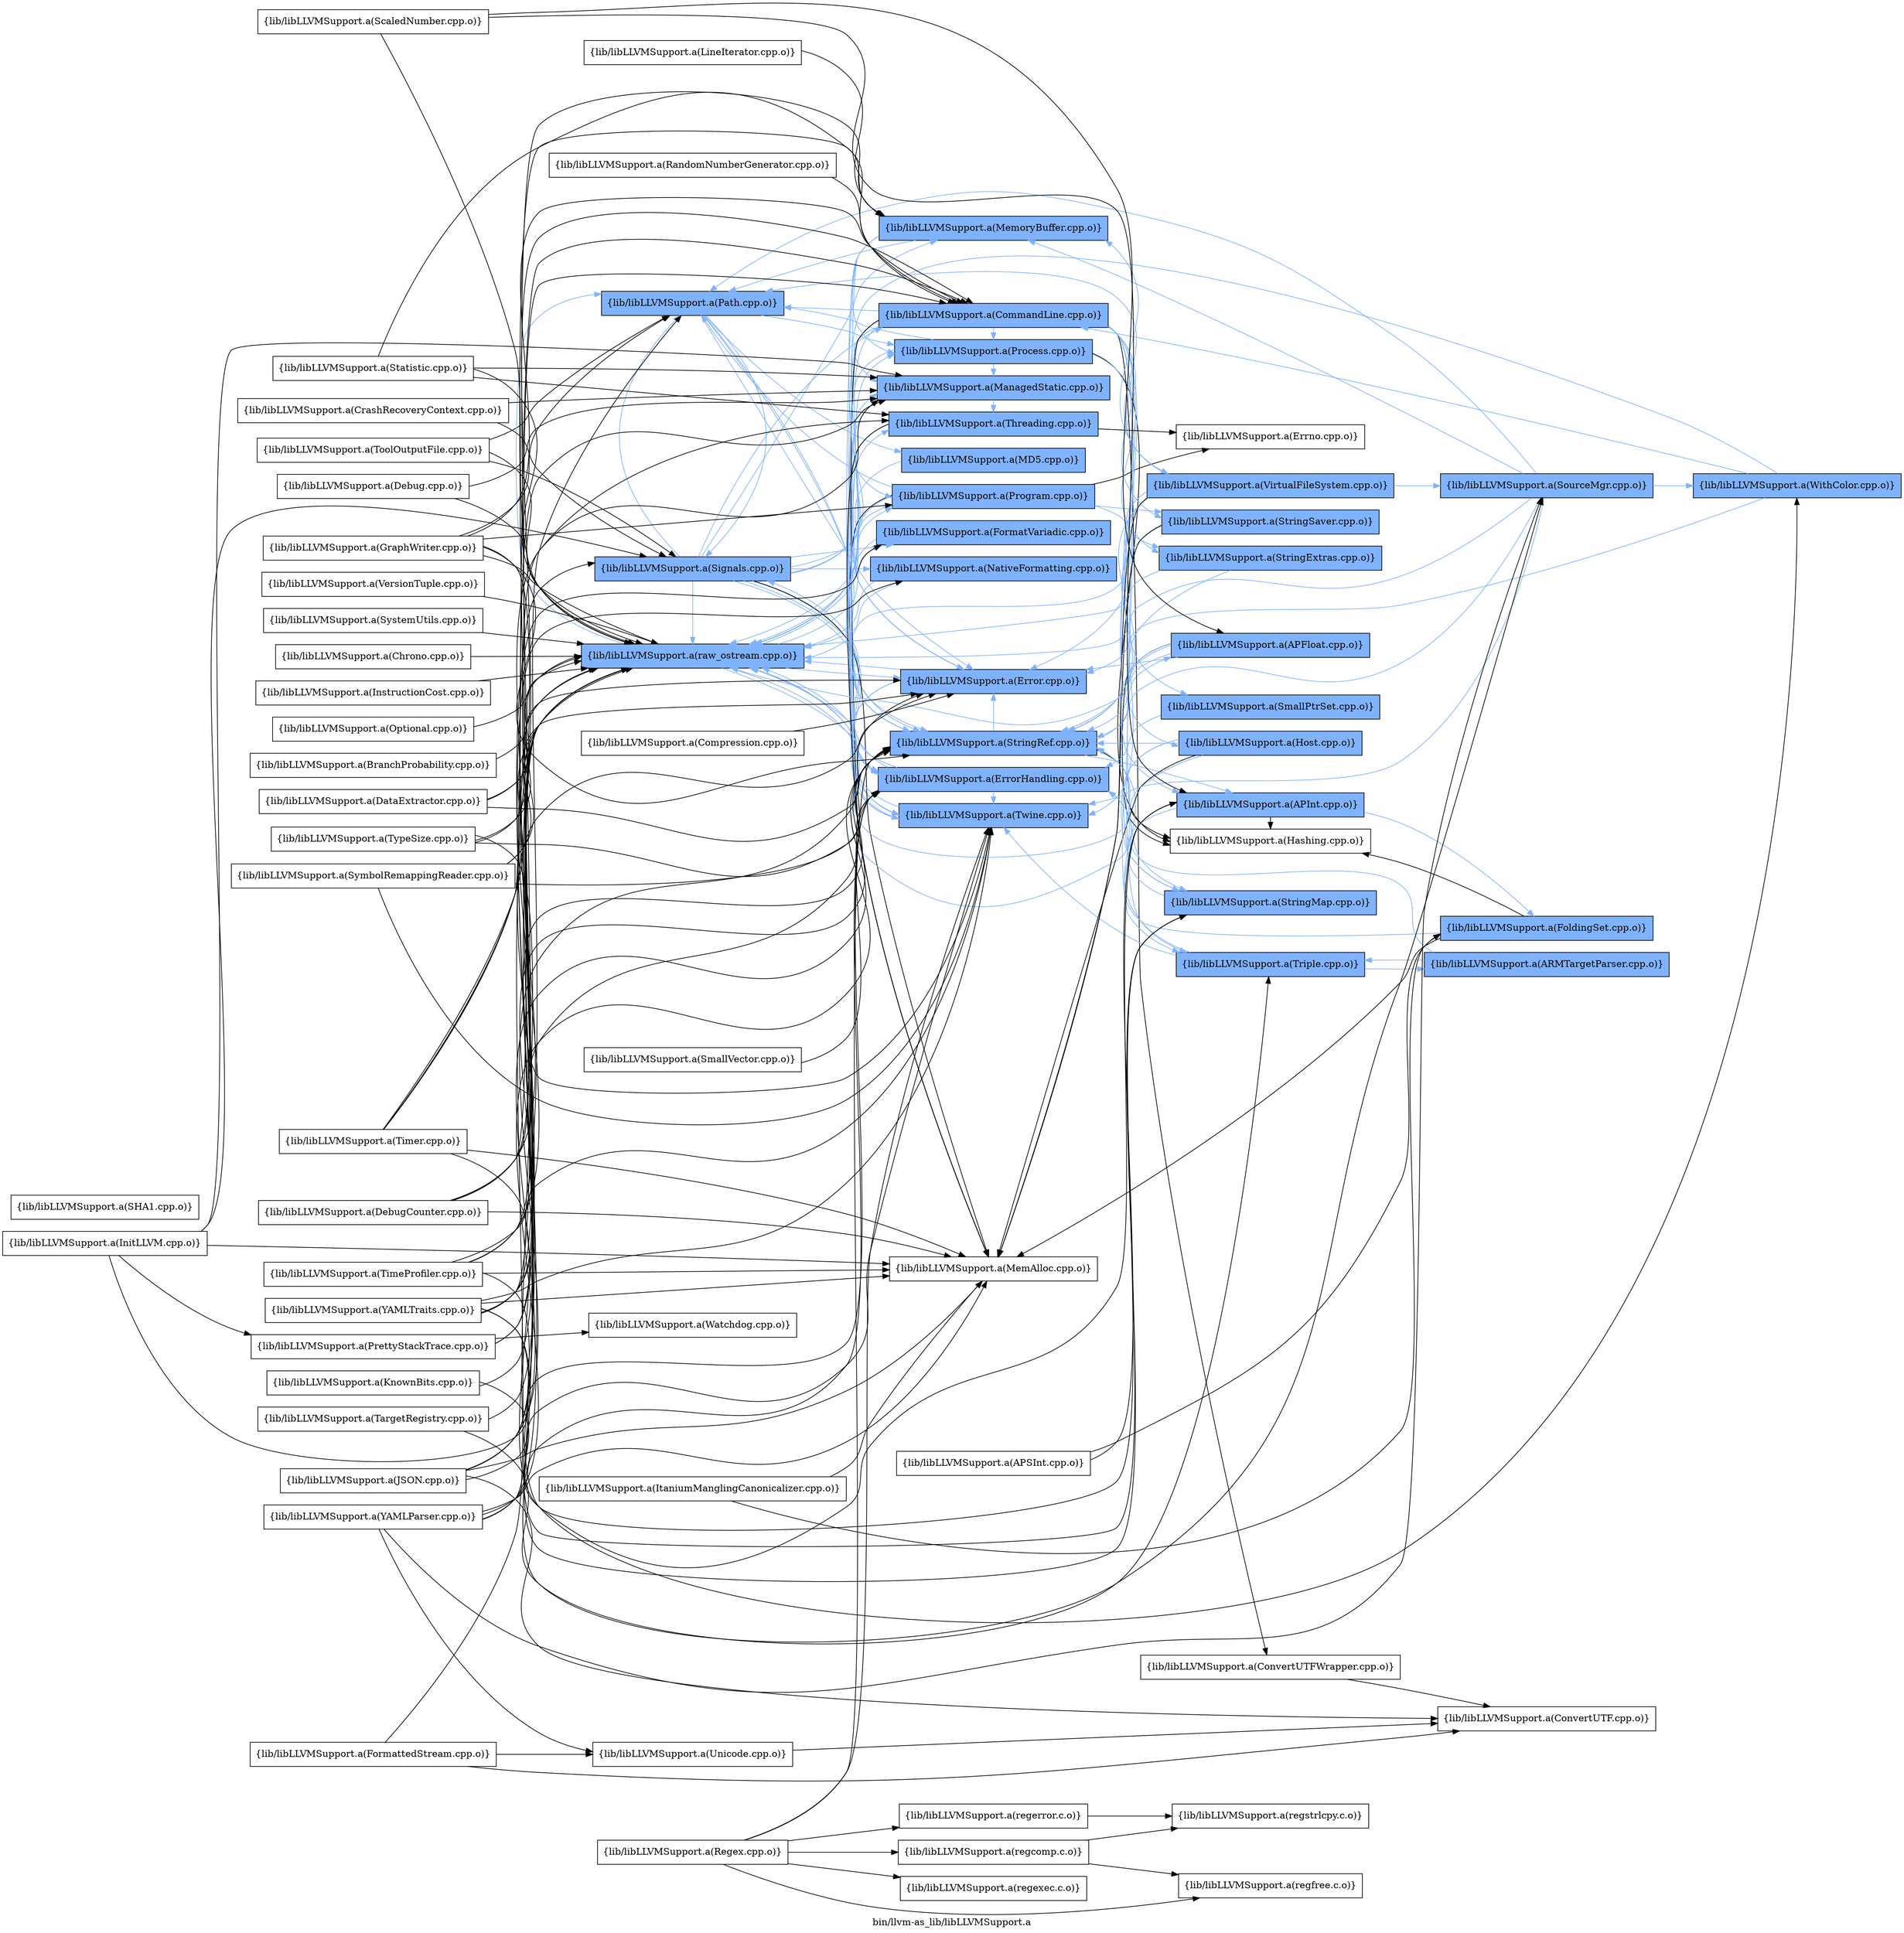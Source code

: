 digraph "bin/llvm-as_lib/libLLVMSupport.a" {
	label="bin/llvm-as_lib/libLLVMSupport.a";
	rankdir=LR;
	{ rank=same; Node0x559b6d88c818;  }
	{ rank=same; Node0x559b6d88aa18; Node0x559b6d892cb8; Node0x559b6d8914f8;  }
	{ rank=same; Node0x559b6d88e348; Node0x559b6d88ee38; Node0x559b6d88f4c8; Node0x559b6d892268; Node0x559b6d8937a8; Node0x559b6d893938; Node0x559b6d88ef28; Node0x559b6d8917c8; Node0x559b6d893ac8; Node0x559b6d88e708; Node0x559b6d88b5f8; Node0x559b6d8922b8; Node0x559b6d8924e8; Node0x559b6d88fdd8;  }
	{ rank=same; Node0x559b6d892718; Node0x559b6d88ac98; Node0x559b6d889de8; Node0x559b6d88ce08; Node0x559b6d88ae28; Node0x559b6d889e88; Node0x559b6d88d498; Node0x559b6d88a478; Node0x559b6d88db28; Node0x559b6d88ca48; Node0x559b6d88aec8; Node0x559b6d892178;  }
	{ rank=same; Node0x559b6d8914a8; Node0x559b6d88d628; Node0x559b6d88c598; Node0x559b6d88e2f8;  }
	{ rank=same; Node0x559b6d88c818;  }
	{ rank=same; Node0x559b6d88aa18; Node0x559b6d892cb8; Node0x559b6d8914f8;  }
	{ rank=same; Node0x559b6d88e348; Node0x559b6d88ee38; Node0x559b6d88f4c8; Node0x559b6d892268; Node0x559b6d8937a8; Node0x559b6d893938; Node0x559b6d88ef28; Node0x559b6d8917c8; Node0x559b6d893ac8; Node0x559b6d88e708; Node0x559b6d88b5f8; Node0x559b6d8922b8; Node0x559b6d8924e8; Node0x559b6d88fdd8;  }
	{ rank=same; Node0x559b6d892718; Node0x559b6d88ac98; Node0x559b6d889de8; Node0x559b6d88ce08; Node0x559b6d88ae28; Node0x559b6d889e88; Node0x559b6d88d498; Node0x559b6d88a478; Node0x559b6d88db28; Node0x559b6d88ca48; Node0x559b6d88aec8; Node0x559b6d892178;  }
	{ rank=same; Node0x559b6d8914a8; Node0x559b6d88d628; Node0x559b6d88c598; Node0x559b6d88e2f8;  }

	Node0x559b6d88c818 [shape=record,shape=box,group=0,label="{lib/libLLVMSupport.a(ToolOutputFile.cpp.o)}"];
	Node0x559b6d88c818 -> Node0x559b6d88aa18;
	Node0x559b6d88c818 -> Node0x559b6d892cb8;
	Node0x559b6d88c818 -> Node0x559b6d8914f8;
	Node0x559b6d88e708 [shape=record,shape=box,group=1,style=filled,fillcolor="0.600000 0.5 1",label="{lib/libLLVMSupport.a(CommandLine.cpp.o)}"];
	Node0x559b6d88e708 -> Node0x559b6d88d498[color="0.600000 0.5 1"];
	Node0x559b6d88e708 -> Node0x559b6d88e348[color="0.600000 0.5 1"];
	Node0x559b6d88e708 -> Node0x559b6d88a478[color="0.600000 0.5 1"];
	Node0x559b6d88e708 -> Node0x559b6d88db28;
	Node0x559b6d88e708 -> Node0x559b6d88ee38[color="0.600000 0.5 1"];
	Node0x559b6d88e708 -> Node0x559b6d88f4c8[color="0.600000 0.5 1"];
	Node0x559b6d88e708 -> Node0x559b6d88b5f8[color="0.600000 0.5 1"];
	Node0x559b6d88e708 -> Node0x559b6d8922b8;
	Node0x559b6d88e708 -> Node0x559b6d88ca48[color="0.600000 0.5 1"];
	Node0x559b6d88e708 -> Node0x559b6d88aec8[color="0.600000 0.5 1"];
	Node0x559b6d88e708 -> Node0x559b6d889de8[color="0.600000 0.5 1"];
	Node0x559b6d88e708 -> Node0x559b6d893ac8[color="0.600000 0.5 1"];
	Node0x559b6d88e708 -> Node0x559b6d88aa18[color="0.600000 0.5 1"];
	Node0x559b6d88e708 -> Node0x559b6d892178[color="0.600000 0.5 1"];
	Node0x559b6d88e708 -> Node0x559b6d892cb8[color="0.600000 0.5 1"];
	Node0x559b6d88e708 -> Node0x559b6d893938[color="0.600000 0.5 1"];
	Node0x559b6d88a5b8 [shape=record,shape=box,group=0,label="{lib/libLLVMSupport.a(InitLLVM.cpp.o)}"];
	Node0x559b6d88a5b8 -> Node0x559b6d88f4c8;
	Node0x559b6d88a5b8 -> Node0x559b6d88b5f8;
	Node0x559b6d88a5b8 -> Node0x559b6d8922b8;
	Node0x559b6d88a5b8 -> Node0x559b6d893b68;
	Node0x559b6d88a5b8 -> Node0x559b6d8914f8;
	Node0x559b6d88b5f8 [shape=record,shape=box,group=1,style=filled,fillcolor="0.600000 0.5 1",label="{lib/libLLVMSupport.a(ManagedStatic.cpp.o)}"];
	Node0x559b6d88b5f8 -> Node0x559b6d88fdd8[color="0.600000 0.5 1"];
	Node0x559b6d8922b8 [shape=record,shape=box,group=0,label="{lib/libLLVMSupport.a(MemAlloc.cpp.o)}"];
	Node0x559b6d88c598 [shape=record,shape=box,group=1,style=filled,fillcolor="0.600000 0.5 1",label="{lib/libLLVMSupport.a(SourceMgr.cpp.o)}"];
	Node0x559b6d88c598 -> Node0x559b6d88e348[color="0.600000 0.5 1"];
	Node0x559b6d88c598 -> Node0x559b6d88b0f8[color="0.600000 0.5 1"];
	Node0x559b6d88c598 -> Node0x559b6d8924e8[color="0.600000 0.5 1"];
	Node0x559b6d88c598 -> Node0x559b6d893ac8[color="0.600000 0.5 1"];
	Node0x559b6d88c598 -> Node0x559b6d88aa18[color="0.600000 0.5 1"];
	Node0x559b6d88c598 -> Node0x559b6d892cb8[color="0.600000 0.5 1"];
	Node0x559b6d8937f8 [shape=record,shape=box,group=0,label="{lib/libLLVMSupport.a(SystemUtils.cpp.o)}"];
	Node0x559b6d8937f8 -> Node0x559b6d88aa18;
	Node0x559b6d88aa18 [shape=record,shape=box,group=1,style=filled,fillcolor="0.600000 0.5 1",label="{lib/libLLVMSupport.a(raw_ostream.cpp.o)}"];
	Node0x559b6d88aa18 -> Node0x559b6d88e348[color="0.600000 0.5 1"];
	Node0x559b6d88aa18 -> Node0x559b6d88ee38[color="0.600000 0.5 1"];
	Node0x559b6d88aa18 -> Node0x559b6d88f4c8[color="0.600000 0.5 1"];
	Node0x559b6d88aa18 -> Node0x559b6d892268[color="0.600000 0.5 1"];
	Node0x559b6d88aa18 -> Node0x559b6d8937a8[color="0.600000 0.5 1"];
	Node0x559b6d88aa18 -> Node0x559b6d892cb8[color="0.600000 0.5 1"];
	Node0x559b6d88aa18 -> Node0x559b6d893938[color="0.600000 0.5 1"];
	Node0x559b6d88aa18 -> Node0x559b6d88ef28[color="0.600000 0.5 1"];
	Node0x559b6d88ae28 [shape=record,shape=box,group=1,style=filled,fillcolor="0.600000 0.5 1",label="{lib/libLLVMSupport.a(APFloat.cpp.o)}"];
	Node0x559b6d88ae28 -> Node0x559b6d889e88[color="0.600000 0.5 1"];
	Node0x559b6d88ae28 -> Node0x559b6d88ee38[color="0.600000 0.5 1"];
	Node0x559b6d88ae28 -> Node0x559b6d892718;
	Node0x559b6d88ae28 -> Node0x559b6d893ac8[color="0.600000 0.5 1"];
	Node0x559b6d88ae28 -> Node0x559b6d88aa18[color="0.600000 0.5 1"];
	Node0x559b6d8924e8 [shape=record,shape=box,group=1,style=filled,fillcolor="0.600000 0.5 1",label="{lib/libLLVMSupport.a(MemoryBuffer.cpp.o)}"];
	Node0x559b6d8924e8 -> Node0x559b6d88e348[color="0.600000 0.5 1"];
	Node0x559b6d8924e8 -> Node0x559b6d88ee38[color="0.600000 0.5 1"];
	Node0x559b6d8924e8 -> Node0x559b6d892cb8[color="0.600000 0.5 1"];
	Node0x559b6d8924e8 -> Node0x559b6d893938[color="0.600000 0.5 1"];
	Node0x559b6d8924e8 -> Node0x559b6d88ef28[color="0.600000 0.5 1"];
	Node0x559b6d889e88 [shape=record,shape=box,group=1,style=filled,fillcolor="0.600000 0.5 1",label="{lib/libLLVMSupport.a(APInt.cpp.o)}"];
	Node0x559b6d889e88 -> Node0x559b6d8914a8[color="0.600000 0.5 1"];
	Node0x559b6d889e88 -> Node0x559b6d892718;
	Node0x559b6d889e88 -> Node0x559b6d88aa18[color="0.600000 0.5 1"];
	Node0x559b6d88be68 [shape=record,shape=box,group=0,label="{lib/libLLVMSupport.a(APSInt.cpp.o)}"];
	Node0x559b6d88be68 -> Node0x559b6d889e88;
	Node0x559b6d88be68 -> Node0x559b6d8914a8;
	Node0x559b6d88e3e8 [shape=record,shape=box,group=0,label="{lib/libLLVMSupport.a(TypeSize.cpp.o)}"];
	Node0x559b6d88e3e8 -> Node0x559b6d88b0f8;
	Node0x559b6d88e3e8 -> Node0x559b6d88e708;
	Node0x559b6d88e3e8 -> Node0x559b6d88f4c8;
	Node0x559b6d88e3e8 -> Node0x559b6d88aa18;
	Node0x559b6d8917c8 [shape=record,shape=box,group=1,style=filled,fillcolor="0.600000 0.5 1",label="{lib/libLLVMSupport.a(MD5.cpp.o)}"];
	Node0x559b6d8917c8 -> Node0x559b6d88aa18[color="0.600000 0.5 1"];
	Node0x559b6d88ca48 [shape=record,shape=box,group=1,style=filled,fillcolor="0.600000 0.5 1",label="{lib/libLLVMSupport.a(SmallPtrSet.cpp.o)}"];
	Node0x559b6d88ca48 -> Node0x559b6d88f4c8[color="0.600000 0.5 1"];
	Node0x559b6d88aec8 [shape=record,shape=box,group=1,style=filled,fillcolor="0.600000 0.5 1",label="{lib/libLLVMSupport.a(StringMap.cpp.o)}"];
	Node0x559b6d88aec8 -> Node0x559b6d88f4c8[color="0.600000 0.5 1"];
	Node0x559b6d889de8 [shape=record,shape=box,group=1,style=filled,fillcolor="0.600000 0.5 1",label="{lib/libLLVMSupport.a(StringSaver.cpp.o)}"];
	Node0x559b6d889de8 -> Node0x559b6d8922b8;
	Node0x559b6d889de8 -> Node0x559b6d893ac8[color="0.600000 0.5 1"];
	Node0x559b6d88d498 [shape=record,shape=box,group=1,style=filled,fillcolor="0.600000 0.5 1",label="{lib/libLLVMSupport.a(Triple.cpp.o)}"];
	Node0x559b6d88d498 -> Node0x559b6d88d628[color="0.600000 0.5 1"];
	Node0x559b6d88d498 -> Node0x559b6d88e348[color="0.600000 0.5 1"];
	Node0x559b6d88d498 -> Node0x559b6d893ac8[color="0.600000 0.5 1"];
	Node0x559b6d88ee38 [shape=record,shape=box,group=1,style=filled,fillcolor="0.600000 0.5 1",label="{lib/libLLVMSupport.a(Error.cpp.o)}"];
	Node0x559b6d88ee38 -> Node0x559b6d88e348[color="0.600000 0.5 1"];
	Node0x559b6d88ee38 -> Node0x559b6d88f4c8[color="0.600000 0.5 1"];
	Node0x559b6d88ee38 -> Node0x559b6d88b5f8[color="0.600000 0.5 1"];
	Node0x559b6d88ee38 -> Node0x559b6d88aa18[color="0.600000 0.5 1"];
	Node0x559b6d88f4c8 [shape=record,shape=box,group=1,style=filled,fillcolor="0.600000 0.5 1",label="{lib/libLLVMSupport.a(ErrorHandling.cpp.o)}"];
	Node0x559b6d88f4c8 -> Node0x559b6d88e348[color="0.600000 0.5 1"];
	Node0x559b6d88f4c8 -> Node0x559b6d88aa18[color="0.600000 0.5 1"];
	Node0x559b6d88f4c8 -> Node0x559b6d8914f8[color="0.600000 0.5 1"];
	Node0x559b6d88f298 [shape=record,shape=box,group=0,label="{lib/libLLVMSupport.a(SHA1.cpp.o)}"];
	Node0x559b6d893ac8 [shape=record,shape=box,group=1,style=filled,fillcolor="0.600000 0.5 1",label="{lib/libLLVMSupport.a(StringRef.cpp.o)}"];
	Node0x559b6d893ac8 -> Node0x559b6d88ae28[color="0.600000 0.5 1"];
	Node0x559b6d893ac8 -> Node0x559b6d889e88[color="0.600000 0.5 1"];
	Node0x559b6d893ac8 -> Node0x559b6d88ee38[color="0.600000 0.5 1"];
	Node0x559b6d893ac8 -> Node0x559b6d892718;
	Node0x559b6d890288 [shape=record,shape=box,group=0,label="{lib/libLLVMSupport.a(TargetRegistry.cpp.o)}"];
	Node0x559b6d890288 -> Node0x559b6d88d498;
	Node0x559b6d890288 -> Node0x559b6d88aa18;
	Node0x559b6d8903c8 [shape=record,shape=box,group=0,label="{lib/libLLVMSupport.a(FormattedStream.cpp.o)}"];
	Node0x559b6d8903c8 -> Node0x559b6d88a298;
	Node0x559b6d8903c8 -> Node0x559b6d88e2f8;
	Node0x559b6d8903c8 -> Node0x559b6d88aa18;
	Node0x559b6d88ac98 [shape=record,shape=box,group=1,style=filled,fillcolor="0.600000 0.5 1",label="{lib/libLLVMSupport.a(StringExtras.cpp.o)}"];
	Node0x559b6d88ac98 -> Node0x559b6d893ac8[color="0.600000 0.5 1"];
	Node0x559b6d88ac98 -> Node0x559b6d88aa18[color="0.600000 0.5 1"];
	Node0x559b6d8914a8 [shape=record,shape=box,group=1,style=filled,fillcolor="0.600000 0.5 1",label="{lib/libLLVMSupport.a(FoldingSet.cpp.o)}"];
	Node0x559b6d8914a8 -> Node0x559b6d88f4c8[color="0.600000 0.5 1"];
	Node0x559b6d8914a8 -> Node0x559b6d892718;
	Node0x559b6d8914a8 -> Node0x559b6d8922b8;
	Node0x559b6d88e348 [shape=record,shape=box,group=1,style=filled,fillcolor="0.600000 0.5 1",label="{lib/libLLVMSupport.a(Twine.cpp.o)}"];
	Node0x559b6d88e348 -> Node0x559b6d88aa18[color="0.600000 0.5 1"];
	Node0x559b6d88fa18 [shape=record,shape=box,group=0,label="{lib/libLLVMSupport.a(Regex.cpp.o)}"];
	Node0x559b6d88fa18 -> Node0x559b6d88e348;
	Node0x559b6d88fa18 -> Node0x559b6d893ac8;
	Node0x559b6d88fa18 -> Node0x559b6d88bb98;
	Node0x559b6d88fa18 -> Node0x559b6d88c318;
	Node0x559b6d88fa18 -> Node0x559b6d88bbe8;
	Node0x559b6d88fa18 -> Node0x559b6d891cc8;
	Node0x559b6d892718 [shape=record,shape=box,group=0,label="{lib/libLLVMSupport.a(Hashing.cpp.o)}"];
	Node0x559b6d892cb8 [shape=record,shape=box,group=1,style=filled,fillcolor="0.600000 0.5 1",label="{lib/libLLVMSupport.a(Path.cpp.o)}"];
	Node0x559b6d892cb8 -> Node0x559b6d88e348[color="0.600000 0.5 1"];
	Node0x559b6d892cb8 -> Node0x559b6d88ee38[color="0.600000 0.5 1"];
	Node0x559b6d892cb8 -> Node0x559b6d8917c8[color="0.600000 0.5 1"];
	Node0x559b6d892cb8 -> Node0x559b6d893ac8[color="0.600000 0.5 1"];
	Node0x559b6d892cb8 -> Node0x559b6d893938[color="0.600000 0.5 1"];
	Node0x559b6d892cb8 -> Node0x559b6d8914f8[color="0.600000 0.5 1"];
	Node0x559b6d88fdd8 [shape=record,shape=box,group=1,style=filled,fillcolor="0.600000 0.5 1",label="{lib/libLLVMSupport.a(Threading.cpp.o)}"];
	Node0x559b6d88fdd8 -> Node0x559b6d88e348[color="0.600000 0.5 1"];
	Node0x559b6d88fdd8 -> Node0x559b6d88f4c8[color="0.600000 0.5 1"];
	Node0x559b6d88fdd8 -> Node0x559b6d8922b8;
	Node0x559b6d88fdd8 -> Node0x559b6d893ac8[color="0.600000 0.5 1"];
	Node0x559b6d88fdd8 -> Node0x559b6d88ce08;
	Node0x559b6d893b68 [shape=record,shape=box,group=0,label="{lib/libLLVMSupport.a(PrettyStackTrace.cpp.o)}"];
	Node0x559b6d893b68 -> Node0x559b6d88aa18;
	Node0x559b6d893b68 -> Node0x559b6d8914f8;
	Node0x559b6d893b68 -> Node0x559b6d88f658;
	Node0x559b6d892268 [shape=record,shape=box,group=1,style=filled,fillcolor="0.600000 0.5 1",label="{lib/libLLVMSupport.a(FormatVariadic.cpp.o)}"];
	Node0x559b6d892268 -> Node0x559b6d893ac8[color="0.600000 0.5 1"];
	Node0x559b6d8937a8 [shape=record,shape=box,group=1,style=filled,fillcolor="0.600000 0.5 1",label="{lib/libLLVMSupport.a(NativeFormatting.cpp.o)}"];
	Node0x559b6d8937a8 -> Node0x559b6d88aa18[color="0.600000 0.5 1"];
	Node0x559b6d88cae8 [shape=record,shape=box,group=0,label="{lib/libLLVMSupport.a(Chrono.cpp.o)}"];
	Node0x559b6d88cae8 -> Node0x559b6d88aa18;
	Node0x559b6d88a478 [shape=record,shape=box,group=1,style=filled,fillcolor="0.600000 0.5 1",label="{lib/libLLVMSupport.a(VirtualFileSystem.cpp.o)}"];
	Node0x559b6d88a478 -> Node0x559b6d88e348[color="0.600000 0.5 1"];
	Node0x559b6d88a478 -> Node0x559b6d88ee38[color="0.600000 0.5 1"];
	Node0x559b6d88a478 -> Node0x559b6d8922b8;
	Node0x559b6d88a478 -> Node0x559b6d8924e8[color="0.600000 0.5 1"];
	Node0x559b6d88a478 -> Node0x559b6d88c598[color="0.600000 0.5 1"];
	Node0x559b6d88a478 -> Node0x559b6d88aec8[color="0.600000 0.5 1"];
	Node0x559b6d88a478 -> Node0x559b6d893ac8[color="0.600000 0.5 1"];
	Node0x559b6d88a478 -> Node0x559b6d88aa18[color="0.600000 0.5 1"];
	Node0x559b6d88a478 -> Node0x559b6d892cb8[color="0.600000 0.5 1"];
	Node0x559b6d88db28 [shape=record,shape=box,group=0,label="{lib/libLLVMSupport.a(ConvertUTFWrapper.cpp.o)}"];
	Node0x559b6d88db28 -> Node0x559b6d88e2f8;
	Node0x559b6d892178 [shape=record,shape=box,group=1,style=filled,fillcolor="0.600000 0.5 1",label="{lib/libLLVMSupport.a(Host.cpp.o)}"];
	Node0x559b6d892178 -> Node0x559b6d88d498[color="0.600000 0.5 1"];
	Node0x559b6d892178 -> Node0x559b6d8922b8;
	Node0x559b6d892178 -> Node0x559b6d88aec8[color="0.600000 0.5 1"];
	Node0x559b6d892178 -> Node0x559b6d893ac8[color="0.600000 0.5 1"];
	Node0x559b6d892178 -> Node0x559b6d88aa18[color="0.600000 0.5 1"];
	Node0x559b6d893938 [shape=record,shape=box,group=1,style=filled,fillcolor="0.600000 0.5 1",label="{lib/libLLVMSupport.a(Process.cpp.o)}"];
	Node0x559b6d893938 -> Node0x559b6d88ee38[color="0.600000 0.5 1"];
	Node0x559b6d893938 -> Node0x559b6d892718;
	Node0x559b6d893938 -> Node0x559b6d88b5f8[color="0.600000 0.5 1"];
	Node0x559b6d893938 -> Node0x559b6d88ac98[color="0.600000 0.5 1"];
	Node0x559b6d893938 -> Node0x559b6d892cb8[color="0.600000 0.5 1"];
	Node0x559b6d88e2f8 [shape=record,shape=box,group=0,label="{lib/libLLVMSupport.a(ConvertUTF.cpp.o)}"];
	Node0x559b6d88ffb8 [shape=record,shape=box,group=0,label="{lib/libLLVMSupport.a(Debug.cpp.o)}"];
	Node0x559b6d88ffb8 -> Node0x559b6d88b5f8;
	Node0x559b6d88ffb8 -> Node0x559b6d88aa18;
	Node0x559b6d8914f8 [shape=record,shape=box,group=1,style=filled,fillcolor="0.600000 0.5 1",label="{lib/libLLVMSupport.a(Signals.cpp.o)}"];
	Node0x559b6d8914f8 -> Node0x559b6d88e348[color="0.600000 0.5 1"];
	Node0x559b6d8914f8 -> Node0x559b6d88e708[color="0.600000 0.5 1"];
	Node0x559b6d8914f8 -> Node0x559b6d88f4c8[color="0.600000 0.5 1"];
	Node0x559b6d8914f8 -> Node0x559b6d892268[color="0.600000 0.5 1"];
	Node0x559b6d8914f8 -> Node0x559b6d88b5f8[color="0.600000 0.5 1"];
	Node0x559b6d8914f8 -> Node0x559b6d8922b8;
	Node0x559b6d8914f8 -> Node0x559b6d8924e8[color="0.600000 0.5 1"];
	Node0x559b6d8914f8 -> Node0x559b6d8937a8[color="0.600000 0.5 1"];
	Node0x559b6d8914f8 -> Node0x559b6d893ac8[color="0.600000 0.5 1"];
	Node0x559b6d8914f8 -> Node0x559b6d88aa18[color="0.600000 0.5 1"];
	Node0x559b6d8914f8 -> Node0x559b6d892cb8[color="0.600000 0.5 1"];
	Node0x559b6d8914f8 -> Node0x559b6d88ef28[color="0.600000 0.5 1"];
	Node0x559b6d8914f8 -> Node0x559b6d88fdd8[color="0.600000 0.5 1"];
	Node0x559b6d88a298 [shape=record,shape=box,group=0,label="{lib/libLLVMSupport.a(Unicode.cpp.o)}"];
	Node0x559b6d88a298 -> Node0x559b6d88e2f8;
	Node0x559b6d88c278 [shape=record,shape=box,group=0,label="{lib/libLLVMSupport.a(InstructionCost.cpp.o)}"];
	Node0x559b6d88c278 -> Node0x559b6d88aa18;
	Node0x559b6d88ef28 [shape=record,shape=box,group=1,style=filled,fillcolor="0.600000 0.5 1",label="{lib/libLLVMSupport.a(Program.cpp.o)}"];
	Node0x559b6d88ef28 -> Node0x559b6d8922b8;
	Node0x559b6d88ef28 -> Node0x559b6d88ac98[color="0.600000 0.5 1"];
	Node0x559b6d88ef28 -> Node0x559b6d889de8[color="0.600000 0.5 1"];
	Node0x559b6d88ef28 -> Node0x559b6d893ac8[color="0.600000 0.5 1"];
	Node0x559b6d88ef28 -> Node0x559b6d88aa18[color="0.600000 0.5 1"];
	Node0x559b6d88ef28 -> Node0x559b6d892cb8[color="0.600000 0.5 1"];
	Node0x559b6d88ef28 -> Node0x559b6d88ce08;
	Node0x559b6d88f658 [shape=record,shape=box,group=0,label="{lib/libLLVMSupport.a(Watchdog.cpp.o)}"];
	Node0x559b6d893488 [shape=record,shape=box,group=0,label="{lib/libLLVMSupport.a(RandomNumberGenerator.cpp.o)}"];
	Node0x559b6d893488 -> Node0x559b6d88e708;
	Node0x559b6d88bb98 [shape=record,shape=box,group=0,label="{lib/libLLVMSupport.a(regcomp.c.o)}"];
	Node0x559b6d88bb98 -> Node0x559b6d891cc8;
	Node0x559b6d88bb98 -> Node0x559b6d8928a8;
	Node0x559b6d88c318 [shape=record,shape=box,group=0,label="{lib/libLLVMSupport.a(regerror.c.o)}"];
	Node0x559b6d88c318 -> Node0x559b6d8928a8;
	Node0x559b6d88bbe8 [shape=record,shape=box,group=0,label="{lib/libLLVMSupport.a(regexec.c.o)}"];
	Node0x559b6d891cc8 [shape=record,shape=box,group=0,label="{lib/libLLVMSupport.a(regfree.c.o)}"];
	Node0x559b6d88cd18 [shape=record,shape=box,group=0,label="{lib/libLLVMSupport.a(SmallVector.cpp.o)}"];
	Node0x559b6d88cd18 -> Node0x559b6d88f4c8;
	Node0x559b6d88b0f8 [shape=record,shape=box,group=1,style=filled,fillcolor="0.600000 0.5 1",label="{lib/libLLVMSupport.a(WithColor.cpp.o)}"];
	Node0x559b6d88b0f8 -> Node0x559b6d88e708[color="0.600000 0.5 1"];
	Node0x559b6d88b0f8 -> Node0x559b6d88ee38[color="0.600000 0.5 1"];
	Node0x559b6d88b0f8 -> Node0x559b6d88aa18[color="0.600000 0.5 1"];
	Node0x559b6d88b468 [shape=record,shape=box,group=0,label="{lib/libLLVMSupport.a(Statistic.cpp.o)}"];
	Node0x559b6d88b468 -> Node0x559b6d88e708;
	Node0x559b6d88b468 -> Node0x559b6d88b5f8;
	Node0x559b6d88b468 -> Node0x559b6d88aa18;
	Node0x559b6d88b468 -> Node0x559b6d88fdd8;
	Node0x559b6d892b78 [shape=record,shape=box,group=0,label="{lib/libLLVMSupport.a(TimeProfiler.cpp.o)}"];
	Node0x559b6d892b78 -> Node0x559b6d88e348;
	Node0x559b6d892b78 -> Node0x559b6d88ee38;
	Node0x559b6d892b78 -> Node0x559b6d8922b8;
	Node0x559b6d892b78 -> Node0x559b6d88aec8;
	Node0x559b6d892b78 -> Node0x559b6d88aa18;
	Node0x559b6d892b78 -> Node0x559b6d892cb8;
	Node0x559b6d8927b8 [shape=record,shape=box,group=0,label="{lib/libLLVMSupport.a(JSON.cpp.o)}"];
	Node0x559b6d8927b8 -> Node0x559b6d88e348;
	Node0x559b6d8927b8 -> Node0x559b6d88e2f8;
	Node0x559b6d8927b8 -> Node0x559b6d88ee38;
	Node0x559b6d8927b8 -> Node0x559b6d892268;
	Node0x559b6d8927b8 -> Node0x559b6d8922b8;
	Node0x559b6d8927b8 -> Node0x559b6d8937a8;
	Node0x559b6d8927b8 -> Node0x559b6d893ac8;
	Node0x559b6d8927b8 -> Node0x559b6d88aa18;
	Node0x559b6d890dc8 [shape=record,shape=box,group=0,label="{lib/libLLVMSupport.a(Timer.cpp.o)}"];
	Node0x559b6d890dc8 -> Node0x559b6d88e708;
	Node0x559b6d890dc8 -> Node0x559b6d88b5f8;
	Node0x559b6d890dc8 -> Node0x559b6d8922b8;
	Node0x559b6d890dc8 -> Node0x559b6d88aec8;
	Node0x559b6d890dc8 -> Node0x559b6d88aa18;
	Node0x559b6d890dc8 -> Node0x559b6d88fdd8;
	Node0x559b6d88d628 [shape=record,shape=box,group=1,style=filled,fillcolor="0.600000 0.5 1",label="{lib/libLLVMSupport.a(ARMTargetParser.cpp.o)}"];
	Node0x559b6d88d628 -> Node0x559b6d88d498[color="0.600000 0.5 1"];
	Node0x559b6d88d628 -> Node0x559b6d893ac8[color="0.600000 0.5 1"];
	Node0x559b6d88b4b8 [shape=record,shape=box,group=0,label="{lib/libLLVMSupport.a(YAMLParser.cpp.o)}"];
	Node0x559b6d88b4b8 -> Node0x559b6d88a298;
	Node0x559b6d88b4b8 -> Node0x559b6d88f4c8;
	Node0x559b6d88b4b8 -> Node0x559b6d8922b8;
	Node0x559b6d88b4b8 -> Node0x559b6d8924e8;
	Node0x559b6d88b4b8 -> Node0x559b6d88c598;
	Node0x559b6d88b4b8 -> Node0x559b6d893ac8;
	Node0x559b6d88b4b8 -> Node0x559b6d88aa18;
	Node0x559b6d8928a8 [shape=record,shape=box,group=0,label="{lib/libLLVMSupport.a(regstrlcpy.c.o)}"];
	Node0x559b6d88f6f8 [shape=record,shape=box,group=0,label="{lib/libLLVMSupport.a(CrashRecoveryContext.cpp.o)}"];
	Node0x559b6d88f6f8 -> Node0x559b6d88b5f8;
	Node0x559b6d88f6f8 -> Node0x559b6d8914f8;
	Node0x559b6d88ce08 [shape=record,shape=box,group=0,label="{lib/libLLVMSupport.a(Errno.cpp.o)}"];
	Node0x559b6d88d7b8 [shape=record,shape=box,group=0,label="{lib/libLLVMSupport.a(KnownBits.cpp.o)}"];
	Node0x559b6d88d7b8 -> Node0x559b6d889e88;
	Node0x559b6d88d7b8 -> Node0x559b6d88aa18;
	Node0x559b6d88b5a8 [shape=record,shape=box,group=0,label="{lib/libLLVMSupport.a(Optional.cpp.o)}"];
	Node0x559b6d88b5a8 -> Node0x559b6d88aa18;
	Node0x559b6d893348 [shape=record,shape=box,group=0,label="{lib/libLLVMSupport.a(GraphWriter.cpp.o)}"];
	Node0x559b6d893348 -> Node0x559b6d88e348;
	Node0x559b6d893348 -> Node0x559b6d88e708;
	Node0x559b6d893348 -> Node0x559b6d893ac8;
	Node0x559b6d893348 -> Node0x559b6d88aa18;
	Node0x559b6d893348 -> Node0x559b6d892cb8;
	Node0x559b6d893348 -> Node0x559b6d88ef28;
	Node0x559b6d893438 [shape=record,shape=box,group=0,label="{lib/libLLVMSupport.a(BranchProbability.cpp.o)}"];
	Node0x559b6d893438 -> Node0x559b6d88aa18;
	Node0x559b6d8901e8 [shape=record,shape=box,group=0,label="{lib/libLLVMSupport.a(ScaledNumber.cpp.o)}"];
	Node0x559b6d8901e8 -> Node0x559b6d88ae28;
	Node0x559b6d8901e8 -> Node0x559b6d889e88;
	Node0x559b6d8901e8 -> Node0x559b6d88aa18;
	Node0x559b6d889e38 [shape=record,shape=box,group=0,label="{lib/libLLVMSupport.a(DebugCounter.cpp.o)}"];
	Node0x559b6d889e38 -> Node0x559b6d88e708;
	Node0x559b6d889e38 -> Node0x559b6d88b5f8;
	Node0x559b6d889e38 -> Node0x559b6d8922b8;
	Node0x559b6d889e38 -> Node0x559b6d893ac8;
	Node0x559b6d889e38 -> Node0x559b6d88aa18;
	Node0x559b6d890eb8 [shape=record,shape=box,group=0,label="{lib/libLLVMSupport.a(Compression.cpp.o)}"];
	Node0x559b6d890eb8 -> Node0x559b6d88ee38;
	Node0x559b6d88cc28 [shape=record,shape=box,group=0,label="{lib/libLLVMSupport.a(ItaniumManglingCanonicalizer.cpp.o)}"];
	Node0x559b6d88cc28 -> Node0x559b6d8914a8;
	Node0x559b6d88cc28 -> Node0x559b6d8922b8;
	Node0x559b6d88d808 [shape=record,shape=box,group=0,label="{lib/libLLVMSupport.a(LineIterator.cpp.o)}"];
	Node0x559b6d88d808 -> Node0x559b6d8924e8;
	Node0x559b6d88d9e8 [shape=record,shape=box,group=0,label="{lib/libLLVMSupport.a(SymbolRemappingReader.cpp.o)}"];
	Node0x559b6d88d9e8 -> Node0x559b6d88e348;
	Node0x559b6d88d9e8 -> Node0x559b6d88ee38;
	Node0x559b6d88d9e8 -> Node0x559b6d893ac8;
	Node0x559b6d88d9e8 -> Node0x559b6d88aa18;
	Node0x559b6d88ab58 [shape=record,shape=box,group=0,label="{lib/libLLVMSupport.a(DataExtractor.cpp.o)}"];
	Node0x559b6d88ab58 -> Node0x559b6d88ee38;
	Node0x559b6d88ab58 -> Node0x559b6d893ac8;
	Node0x559b6d88ab58 -> Node0x559b6d88aa18;
	Node0x559b6d891048 [shape=record,shape=box,group=0,label="{lib/libLLVMSupport.a(YAMLTraits.cpp.o)}"];
	Node0x559b6d891048 -> Node0x559b6d88e348;
	Node0x559b6d891048 -> Node0x559b6d88f4c8;
	Node0x559b6d891048 -> Node0x559b6d8922b8;
	Node0x559b6d891048 -> Node0x559b6d8924e8;
	Node0x559b6d891048 -> Node0x559b6d88c598;
	Node0x559b6d891048 -> Node0x559b6d88aec8;
	Node0x559b6d891048 -> Node0x559b6d893ac8;
	Node0x559b6d891048 -> Node0x559b6d88aa18;
	Node0x559b6d88f018 [shape=record,shape=box,group=0,label="{lib/libLLVMSupport.a(VersionTuple.cpp.o)}"];
	Node0x559b6d88f018 -> Node0x559b6d88aa18;
}
